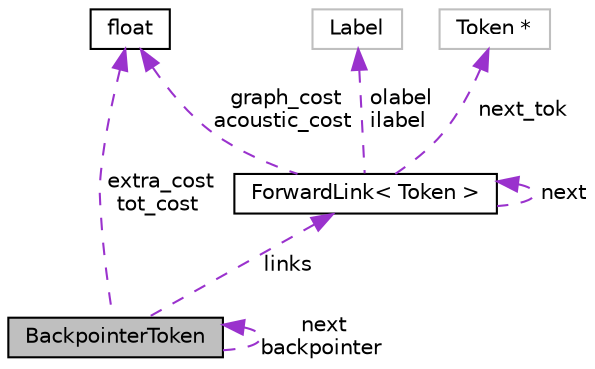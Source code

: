 digraph "BackpointerToken"
{
  edge [fontname="Helvetica",fontsize="10",labelfontname="Helvetica",labelfontsize="10"];
  node [fontname="Helvetica",fontsize="10",shape=record];
  Node1 [label="BackpointerToken",height=0.2,width=0.4,color="black", fillcolor="grey75", style="filled", fontcolor="black"];
  Node2 -> Node1 [dir="back",color="darkorchid3",fontsize="10",style="dashed",label=" extra_cost\ntot_cost" ,fontname="Helvetica"];
  Node2 [label="float",height=0.2,width=0.4,color="black", fillcolor="white", style="filled",URL="$classfloat.html"];
  Node1 -> Node1 [dir="back",color="darkorchid3",fontsize="10",style="dashed",label=" next\nbackpointer" ,fontname="Helvetica"];
  Node3 -> Node1 [dir="back",color="darkorchid3",fontsize="10",style="dashed",label=" links" ,fontname="Helvetica"];
  Node3 [label="ForwardLink\< Token \>",height=0.2,width=0.4,color="black", fillcolor="white", style="filled",URL="$structkaldi_1_1decoder_1_1ForwardLink.html"];
  Node2 -> Node3 [dir="back",color="darkorchid3",fontsize="10",style="dashed",label=" graph_cost\nacoustic_cost" ,fontname="Helvetica"];
  Node4 -> Node3 [dir="back",color="darkorchid3",fontsize="10",style="dashed",label=" olabel\nilabel" ,fontname="Helvetica"];
  Node4 [label="Label",height=0.2,width=0.4,color="grey75", fillcolor="white", style="filled"];
  Node3 -> Node3 [dir="back",color="darkorchid3",fontsize="10",style="dashed",label=" next" ,fontname="Helvetica"];
  Node5 -> Node3 [dir="back",color="darkorchid3",fontsize="10",style="dashed",label=" next_tok" ,fontname="Helvetica"];
  Node5 [label="Token *",height=0.2,width=0.4,color="grey75", fillcolor="white", style="filled"];
}
